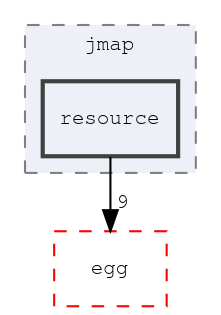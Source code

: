 digraph "source/game/jmap/resource"
{
 // LATEX_PDF_SIZE
  edge [fontname="FreeMono",fontsize="10",labelfontname="FreeMono",labelfontsize="10"];
  node [fontname="FreeMono",fontsize="10",shape=record];
  compound=true
  subgraph clusterdir_b9b5969e874220c7e87ff359f954dfec {
    graph [ bgcolor="#edf0f7", pencolor="grey50", style="filled,dashed,", label="jmap", fontname="FreeMono", fontsize="10", URL="dir_b9b5969e874220c7e87ff359f954dfec.html"]
  dir_691efa29847cd0b6e7ecb9121f2f0038 [shape=box, label="resource", style="filled,bold,", fillcolor="#edf0f7", color="grey25", URL="dir_691efa29847cd0b6e7ecb9121f2f0038.html"];
  }
  dir_dfa3dd376ef284b4fe91688c4c5b67ec [shape=box, label="egg", style="dashed,", fillcolor="#edf0f7", color="red", URL="dir_dfa3dd376ef284b4fe91688c4c5b67ec.html"];
  dir_691efa29847cd0b6e7ecb9121f2f0038->dir_dfa3dd376ef284b4fe91688c4c5b67ec [headlabel="9", labeldistance=1.5 headhref="dir_000014_000001.html"];
}

